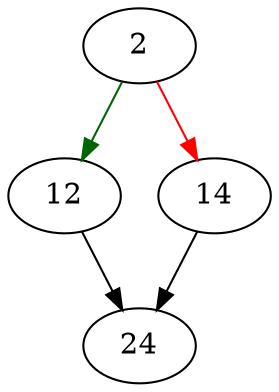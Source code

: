 strict digraph "sqlite3ColumnType" {
	// Node definitions.
	2 [entry=true];
	12;
	14;
	24;

	// Edge definitions.
	2 -> 12 [
		color=darkgreen
		cond=true
	];
	2 -> 14 [
		color=red
		cond=false
	];
	12 -> 24;
	14 -> 24;
}